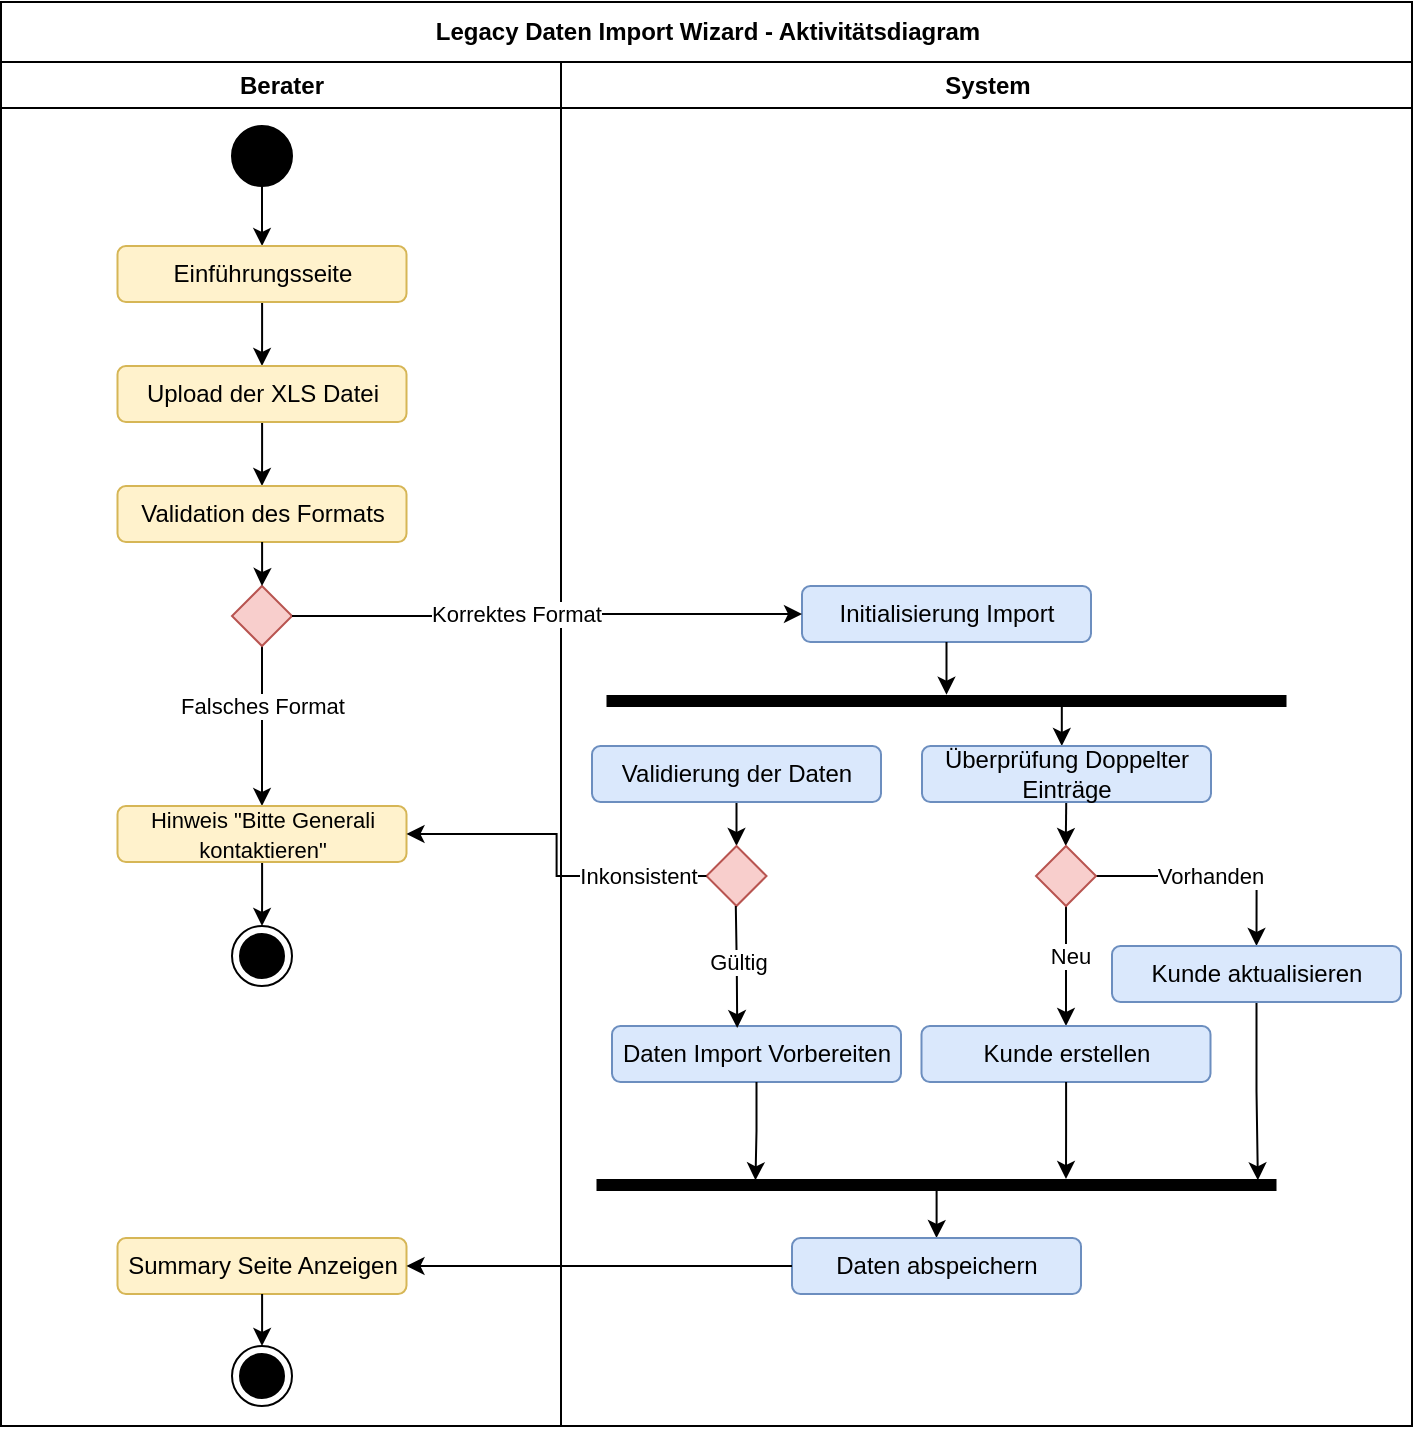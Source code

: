 <mxfile version="23.0.2" type="device">
  <diagram name="Page-1" id="e7e014a7-5840-1c2e-5031-d8a46d1fe8dd">
    <mxGraphModel dx="2462" dy="997" grid="1" gridSize="10" guides="1" tooltips="1" connect="1" arrows="1" fold="1" page="1" pageScale="1" pageWidth="1169" pageHeight="826" background="none" math="0" shadow="0">
      <root>
        <mxCell id="0" />
        <mxCell id="1" parent="0" />
        <mxCell id="2" value="Berater" style="swimlane;whiteSpace=wrap;startSize=23;" parent="1" vertex="1">
          <mxGeometry x="164.5" y="128" width="280" height="682" as="geometry" />
        </mxCell>
        <mxCell id="DXB3_wLsBvuVBU8yN2Xz-47" style="edgeStyle=orthogonalEdgeStyle;rounded=0;orthogonalLoop=1;jettySize=auto;html=1;" edge="1" parent="2" source="DXB3_wLsBvuVBU8yN2Xz-45" target="DXB3_wLsBvuVBU8yN2Xz-46">
          <mxGeometry relative="1" as="geometry" />
        </mxCell>
        <mxCell id="DXB3_wLsBvuVBU8yN2Xz-45" value="" style="ellipse;fillColor=strokeColor;html=1;" vertex="1" parent="2">
          <mxGeometry x="115.5" y="32" width="30" height="30" as="geometry" />
        </mxCell>
        <mxCell id="DXB3_wLsBvuVBU8yN2Xz-60" style="edgeStyle=orthogonalEdgeStyle;rounded=0;orthogonalLoop=1;jettySize=auto;html=1;entryX=0.5;entryY=0;entryDx=0;entryDy=0;" edge="1" parent="2" source="DXB3_wLsBvuVBU8yN2Xz-46" target="DXB3_wLsBvuVBU8yN2Xz-49">
          <mxGeometry relative="1" as="geometry" />
        </mxCell>
        <mxCell id="DXB3_wLsBvuVBU8yN2Xz-46" value="Einführungsseite" style="rounded=1;whiteSpace=wrap;html=1;fillColor=#fff2cc;strokeColor=#d6b656;" vertex="1" parent="2">
          <mxGeometry x="58.25" y="92" width="144.5" height="28" as="geometry" />
        </mxCell>
        <mxCell id="DXB3_wLsBvuVBU8yN2Xz-50" style="edgeStyle=orthogonalEdgeStyle;rounded=0;orthogonalLoop=1;jettySize=auto;html=1;entryX=0.5;entryY=0;entryDx=0;entryDy=0;" edge="1" parent="2" source="DXB3_wLsBvuVBU8yN2Xz-49" target="DXB3_wLsBvuVBU8yN2Xz-51">
          <mxGeometry relative="1" as="geometry">
            <mxPoint x="130.5" y="262" as="targetPoint" />
          </mxGeometry>
        </mxCell>
        <mxCell id="DXB3_wLsBvuVBU8yN2Xz-49" value="Upload der XLS Datei" style="rounded=1;whiteSpace=wrap;html=1;fillColor=#fff2cc;strokeColor=#d6b656;" vertex="1" parent="2">
          <mxGeometry x="58.25" y="152" width="144.5" height="28" as="geometry" />
        </mxCell>
        <mxCell id="DXB3_wLsBvuVBU8yN2Xz-51" value="Validation des Formats" style="rounded=1;whiteSpace=wrap;html=1;fillColor=#fff2cc;strokeColor=#d6b656;" vertex="1" parent="2">
          <mxGeometry x="58.25" y="212" width="144.5" height="28" as="geometry" />
        </mxCell>
        <mxCell id="DXB3_wLsBvuVBU8yN2Xz-55" style="edgeStyle=orthogonalEdgeStyle;rounded=0;orthogonalLoop=1;jettySize=auto;html=1;" edge="1" parent="2" source="DXB3_wLsBvuVBU8yN2Xz-53">
          <mxGeometry relative="1" as="geometry">
            <mxPoint x="130.5" y="372" as="targetPoint" />
          </mxGeometry>
        </mxCell>
        <mxCell id="DXB3_wLsBvuVBU8yN2Xz-56" value="Falsches Format" style="edgeLabel;html=1;align=center;verticalAlign=middle;resizable=0;points=[];" vertex="1" connectable="0" parent="DXB3_wLsBvuVBU8yN2Xz-55">
          <mxGeometry x="-0.265" relative="1" as="geometry">
            <mxPoint as="offset" />
          </mxGeometry>
        </mxCell>
        <mxCell id="DXB3_wLsBvuVBU8yN2Xz-53" value="" style="rhombus;fillColor=#f8cecc;strokeColor=#b85450;" vertex="1" parent="2">
          <mxGeometry x="115.5" y="262" width="30" height="30" as="geometry" />
        </mxCell>
        <mxCell id="DXB3_wLsBvuVBU8yN2Xz-54" style="edgeStyle=orthogonalEdgeStyle;rounded=0;orthogonalLoop=1;jettySize=auto;html=1;" edge="1" parent="2" source="DXB3_wLsBvuVBU8yN2Xz-51">
          <mxGeometry relative="1" as="geometry">
            <mxPoint x="130.5" y="262" as="targetPoint" />
          </mxGeometry>
        </mxCell>
        <mxCell id="DXB3_wLsBvuVBU8yN2Xz-57" value="" style="ellipse;html=1;shape=endState;fillColor=strokeColor;" vertex="1" parent="2">
          <mxGeometry x="115.5" y="432" width="30" height="30" as="geometry" />
        </mxCell>
        <mxCell id="DXB3_wLsBvuVBU8yN2Xz-59" style="edgeStyle=orthogonalEdgeStyle;rounded=0;orthogonalLoop=1;jettySize=auto;html=1;entryX=0.5;entryY=0;entryDx=0;entryDy=0;" edge="1" parent="2" source="DXB3_wLsBvuVBU8yN2Xz-58" target="DXB3_wLsBvuVBU8yN2Xz-57">
          <mxGeometry relative="1" as="geometry" />
        </mxCell>
        <mxCell id="DXB3_wLsBvuVBU8yN2Xz-58" value="&lt;font style=&quot;font-size: 11px;&quot;&gt;Hinweis &quot;Bitte Generali kontaktieren&quot;&lt;/font&gt;" style="rounded=1;whiteSpace=wrap;html=1;fillColor=#fff2cc;strokeColor=#d6b656;" vertex="1" parent="2">
          <mxGeometry x="58.25" y="372" width="144.5" height="28" as="geometry" />
        </mxCell>
        <mxCell id="DXB3_wLsBvuVBU8yN2Xz-125" value="" style="ellipse;html=1;shape=endState;fillColor=strokeColor;" vertex="1" parent="2">
          <mxGeometry x="115.5" y="642" width="30" height="30" as="geometry" />
        </mxCell>
        <mxCell id="3" value="System" style="swimlane;whiteSpace=wrap;startSize=23;" parent="1" vertex="1">
          <mxGeometry x="444.5" y="128" width="425.5" height="682" as="geometry" />
        </mxCell>
        <mxCell id="DXB3_wLsBvuVBU8yN2Xz-64" value="Initialisierung Import" style="rounded=1;whiteSpace=wrap;html=1;fillColor=#dae8fc;strokeColor=#6c8ebf;" vertex="1" parent="3">
          <mxGeometry x="120.5" y="262" width="144.5" height="28" as="geometry" />
        </mxCell>
        <mxCell id="DXB3_wLsBvuVBU8yN2Xz-69" style="edgeStyle=orthogonalEdgeStyle;rounded=0;orthogonalLoop=1;jettySize=auto;html=1;entryX=0.484;entryY=0;entryDx=0;entryDy=0;entryPerimeter=0;" edge="1" parent="3" target="DXB3_wLsBvuVBU8yN2Xz-68">
          <mxGeometry relative="1" as="geometry">
            <mxPoint x="250.405" y="322" as="sourcePoint" />
            <Array as="points">
              <mxPoint x="250" y="342" />
            </Array>
          </mxGeometry>
        </mxCell>
        <mxCell id="DXB3_wLsBvuVBU8yN2Xz-65" value="" style="html=1;points=[];perimeter=orthogonalPerimeter;fillColor=strokeColor;rotation=90;" vertex="1" parent="3">
          <mxGeometry x="190.25" y="150" width="5" height="339" as="geometry" />
        </mxCell>
        <mxCell id="DXB3_wLsBvuVBU8yN2Xz-67" style="edgeStyle=orthogonalEdgeStyle;rounded=0;orthogonalLoop=1;jettySize=auto;html=1;entryX=-0.126;entryY=0.5;entryDx=0;entryDy=0;entryPerimeter=0;" edge="1" parent="3" source="DXB3_wLsBvuVBU8yN2Xz-64" target="DXB3_wLsBvuVBU8yN2Xz-65">
          <mxGeometry relative="1" as="geometry" />
        </mxCell>
        <mxCell id="DXB3_wLsBvuVBU8yN2Xz-106" style="edgeStyle=orthogonalEdgeStyle;rounded=0;orthogonalLoop=1;jettySize=auto;html=1;entryX=0.5;entryY=0;entryDx=0;entryDy=0;" edge="1" parent="3">
          <mxGeometry relative="1" as="geometry">
            <mxPoint x="252.621" y="370" as="sourcePoint" />
            <mxPoint x="252.37" y="392" as="targetPoint" />
          </mxGeometry>
        </mxCell>
        <mxCell id="DXB3_wLsBvuVBU8yN2Xz-68" value="Überprüfung Doppelter Einträge" style="rounded=1;whiteSpace=wrap;html=1;fillColor=#dae8fc;strokeColor=#6c8ebf;" vertex="1" parent="3">
          <mxGeometry x="180.5" y="342" width="144.5" height="28" as="geometry" />
        </mxCell>
        <mxCell id="DXB3_wLsBvuVBU8yN2Xz-120" style="edgeStyle=orthogonalEdgeStyle;rounded=0;orthogonalLoop=1;jettySize=auto;html=1;entryX=0.5;entryY=0;entryDx=0;entryDy=0;" edge="1" parent="3" source="DXB3_wLsBvuVBU8yN2Xz-70" target="DXB3_wLsBvuVBU8yN2Xz-117">
          <mxGeometry relative="1" as="geometry" />
        </mxCell>
        <mxCell id="DXB3_wLsBvuVBU8yN2Xz-70" value="" style="html=1;points=[];perimeter=orthogonalPerimeter;fillColor=strokeColor;rotation=90;" vertex="1" parent="3">
          <mxGeometry x="185.25" y="392" width="5" height="339" as="geometry" />
        </mxCell>
        <mxCell id="DXB3_wLsBvuVBU8yN2Xz-73" style="edgeStyle=orthogonalEdgeStyle;rounded=0;orthogonalLoop=1;jettySize=auto;html=1;entryX=0.5;entryY=0;entryDx=0;entryDy=0;" edge="1" parent="3" source="DXB3_wLsBvuVBU8yN2Xz-71" target="DXB3_wLsBvuVBU8yN2Xz-96">
          <mxGeometry relative="1" as="geometry">
            <mxPoint x="340.5" y="417" as="targetPoint" />
          </mxGeometry>
        </mxCell>
        <mxCell id="DXB3_wLsBvuVBU8yN2Xz-75" value="Text" style="edgeLabel;html=1;align=center;verticalAlign=middle;resizable=0;points=[];" vertex="1" connectable="0" parent="DXB3_wLsBvuVBU8yN2Xz-73">
          <mxGeometry x="0.007" y="-2" relative="1" as="geometry">
            <mxPoint as="offset" />
          </mxGeometry>
        </mxCell>
        <mxCell id="DXB3_wLsBvuVBU8yN2Xz-77" value="Vorhanden" style="edgeLabel;html=1;align=center;verticalAlign=middle;resizable=0;points=[];" vertex="1" connectable="0" parent="DXB3_wLsBvuVBU8yN2Xz-73">
          <mxGeometry x="-0.021" relative="1" as="geometry">
            <mxPoint as="offset" />
          </mxGeometry>
        </mxCell>
        <mxCell id="DXB3_wLsBvuVBU8yN2Xz-78" style="edgeStyle=orthogonalEdgeStyle;rounded=0;orthogonalLoop=1;jettySize=auto;html=1;entryX=0.5;entryY=0;entryDx=0;entryDy=0;" edge="1" parent="3" source="DXB3_wLsBvuVBU8yN2Xz-71" target="DXB3_wLsBvuVBU8yN2Xz-80">
          <mxGeometry relative="1" as="geometry">
            <mxPoint x="252.5" y="482" as="targetPoint" />
          </mxGeometry>
        </mxCell>
        <mxCell id="DXB3_wLsBvuVBU8yN2Xz-79" value="Neu" style="edgeLabel;html=1;align=center;verticalAlign=middle;resizable=0;points=[];" vertex="1" connectable="0" parent="DXB3_wLsBvuVBU8yN2Xz-78">
          <mxGeometry x="-0.182" y="2" relative="1" as="geometry">
            <mxPoint as="offset" />
          </mxGeometry>
        </mxCell>
        <mxCell id="DXB3_wLsBvuVBU8yN2Xz-71" value="" style="rhombus;fillColor=#f8cecc;strokeColor=#b85450;" vertex="1" parent="3">
          <mxGeometry x="237.5" y="392" width="30" height="30" as="geometry" />
        </mxCell>
        <mxCell id="DXB3_wLsBvuVBU8yN2Xz-80" value="Kunde erstellen" style="rounded=1;whiteSpace=wrap;html=1;fillColor=#dae8fc;strokeColor=#6c8ebf;" vertex="1" parent="3">
          <mxGeometry x="180.25" y="482" width="144.5" height="28" as="geometry" />
        </mxCell>
        <mxCell id="DXB3_wLsBvuVBU8yN2Xz-99" style="edgeStyle=orthogonalEdgeStyle;rounded=0;orthogonalLoop=1;jettySize=auto;html=1;entryX=0.029;entryY=0.026;entryDx=0;entryDy=0;entryPerimeter=0;" edge="1" parent="3" source="DXB3_wLsBvuVBU8yN2Xz-96" target="DXB3_wLsBvuVBU8yN2Xz-70">
          <mxGeometry relative="1" as="geometry">
            <mxPoint x="347.75" y="552" as="targetPoint" />
          </mxGeometry>
        </mxCell>
        <mxCell id="DXB3_wLsBvuVBU8yN2Xz-96" value="Kunde aktualisieren" style="rounded=1;whiteSpace=wrap;html=1;fillColor=#dae8fc;strokeColor=#6c8ebf;" vertex="1" parent="3">
          <mxGeometry x="275.5" y="442" width="144.5" height="28" as="geometry" />
        </mxCell>
        <mxCell id="DXB3_wLsBvuVBU8yN2Xz-101" style="edgeStyle=orthogonalEdgeStyle;rounded=0;orthogonalLoop=1;jettySize=auto;html=1;entryX=0.5;entryY=0;entryDx=0;entryDy=0;" edge="1" parent="3" source="DXB3_wLsBvuVBU8yN2Xz-97" target="DXB3_wLsBvuVBU8yN2Xz-100">
          <mxGeometry relative="1" as="geometry" />
        </mxCell>
        <mxCell id="DXB3_wLsBvuVBU8yN2Xz-97" value="Validierung der Daten" style="rounded=1;whiteSpace=wrap;html=1;fillColor=#dae8fc;strokeColor=#6c8ebf;" vertex="1" parent="3">
          <mxGeometry x="15.5" y="342" width="144.5" height="28" as="geometry" />
        </mxCell>
        <mxCell id="DXB3_wLsBvuVBU8yN2Xz-100" value="" style="rhombus;fillColor=#f8cecc;strokeColor=#b85450;" vertex="1" parent="3">
          <mxGeometry x="72.75" y="392" width="30" height="30" as="geometry" />
        </mxCell>
        <mxCell id="DXB3_wLsBvuVBU8yN2Xz-111" value="Daten Import Vorbereiten" style="rounded=1;whiteSpace=wrap;html=1;fillColor=#dae8fc;strokeColor=#6c8ebf;" vertex="1" parent="3">
          <mxGeometry x="25.5" y="482" width="144.5" height="28" as="geometry" />
        </mxCell>
        <mxCell id="DXB3_wLsBvuVBU8yN2Xz-112" style="edgeStyle=orthogonalEdgeStyle;rounded=0;orthogonalLoop=1;jettySize=auto;html=1;entryX=0.436;entryY=0.036;entryDx=0;entryDy=0;entryPerimeter=0;" edge="1" parent="3">
          <mxGeometry relative="1" as="geometry">
            <mxPoint x="87.402" y="421.998" as="sourcePoint" />
            <mxPoint x="88.102" y="483.058" as="targetPoint" />
          </mxGeometry>
        </mxCell>
        <mxCell id="DXB3_wLsBvuVBU8yN2Xz-113" value="Gültig" style="edgeLabel;html=1;align=center;verticalAlign=middle;resizable=0;points=[];" vertex="1" connectable="0" parent="DXB3_wLsBvuVBU8yN2Xz-112">
          <mxGeometry x="-0.003" y="2" relative="1" as="geometry">
            <mxPoint y="-1" as="offset" />
          </mxGeometry>
        </mxCell>
        <mxCell id="DXB3_wLsBvuVBU8yN2Xz-114" style="edgeStyle=orthogonalEdgeStyle;rounded=0;orthogonalLoop=1;jettySize=auto;html=1;entryX=0.029;entryY=0.767;entryDx=0;entryDy=0;entryPerimeter=0;" edge="1" parent="3" source="DXB3_wLsBvuVBU8yN2Xz-111" target="DXB3_wLsBvuVBU8yN2Xz-70">
          <mxGeometry relative="1" as="geometry" />
        </mxCell>
        <mxCell id="DXB3_wLsBvuVBU8yN2Xz-116" style="edgeStyle=orthogonalEdgeStyle;rounded=0;orthogonalLoop=1;jettySize=auto;html=1;entryX=-0.099;entryY=0.309;entryDx=0;entryDy=0;entryPerimeter=0;" edge="1" parent="3" source="DXB3_wLsBvuVBU8yN2Xz-80" target="DXB3_wLsBvuVBU8yN2Xz-70">
          <mxGeometry relative="1" as="geometry" />
        </mxCell>
        <mxCell id="DXB3_wLsBvuVBU8yN2Xz-121" value="Summary Seite Anzeigen" style="rounded=1;whiteSpace=wrap;html=1;fillColor=#fff2cc;strokeColor=#d6b656;" vertex="1" parent="3">
          <mxGeometry x="-221.75" y="588" width="144.5" height="28" as="geometry" />
        </mxCell>
        <mxCell id="DXB3_wLsBvuVBU8yN2Xz-117" value="Daten abspeichern" style="rounded=1;whiteSpace=wrap;html=1;fillColor=#dae8fc;strokeColor=#6c8ebf;" vertex="1" parent="3">
          <mxGeometry x="115.5" y="588" width="144.5" height="28" as="geometry" />
        </mxCell>
        <mxCell id="DXB3_wLsBvuVBU8yN2Xz-122" style="edgeStyle=orthogonalEdgeStyle;rounded=0;orthogonalLoop=1;jettySize=auto;html=1;" edge="1" parent="3" source="DXB3_wLsBvuVBU8yN2Xz-117" target="DXB3_wLsBvuVBU8yN2Xz-121">
          <mxGeometry relative="1" as="geometry" />
        </mxCell>
        <mxCell id="DXB3_wLsBvuVBU8yN2Xz-63" value="&lt;b&gt;Legacy Daten Import Wizard - Aktivitätsdiagram&lt;/b&gt;" style="rounded=0;whiteSpace=wrap;html=1;" vertex="1" parent="1">
          <mxGeometry x="164.5" y="98" width="705.5" height="30" as="geometry" />
        </mxCell>
        <mxCell id="DXB3_wLsBvuVBU8yN2Xz-61" style="edgeStyle=orthogonalEdgeStyle;rounded=0;orthogonalLoop=1;jettySize=auto;html=1;" edge="1" parent="1" source="DXB3_wLsBvuVBU8yN2Xz-53" target="DXB3_wLsBvuVBU8yN2Xz-64">
          <mxGeometry relative="1" as="geometry">
            <mxPoint x="470" y="405" as="targetPoint" />
          </mxGeometry>
        </mxCell>
        <mxCell id="DXB3_wLsBvuVBU8yN2Xz-62" value="Korrektes Format" style="edgeLabel;html=1;align=center;verticalAlign=middle;resizable=0;points=[];" vertex="1" connectable="0" parent="DXB3_wLsBvuVBU8yN2Xz-61">
          <mxGeometry x="-0.128" y="1" relative="1" as="geometry">
            <mxPoint as="offset" />
          </mxGeometry>
        </mxCell>
        <mxCell id="DXB3_wLsBvuVBU8yN2Xz-102" style="edgeStyle=orthogonalEdgeStyle;rounded=0;orthogonalLoop=1;jettySize=auto;html=1;entryX=1;entryY=0.5;entryDx=0;entryDy=0;" edge="1" parent="1" source="DXB3_wLsBvuVBU8yN2Xz-100" target="DXB3_wLsBvuVBU8yN2Xz-58">
          <mxGeometry relative="1" as="geometry">
            <mxPoint x="600" y="555" as="targetPoint" />
          </mxGeometry>
        </mxCell>
        <mxCell id="DXB3_wLsBvuVBU8yN2Xz-107" value="Inkonsistent" style="edgeLabel;html=1;align=center;verticalAlign=middle;resizable=0;points=[];" vertex="1" connectable="0" parent="DXB3_wLsBvuVBU8yN2Xz-102">
          <mxGeometry x="-0.592" relative="1" as="geometry">
            <mxPoint as="offset" />
          </mxGeometry>
        </mxCell>
        <mxCell id="DXB3_wLsBvuVBU8yN2Xz-127" style="edgeStyle=orthogonalEdgeStyle;rounded=0;orthogonalLoop=1;jettySize=auto;html=1;entryX=0.5;entryY=0;entryDx=0;entryDy=0;" edge="1" parent="1" source="DXB3_wLsBvuVBU8yN2Xz-121" target="DXB3_wLsBvuVBU8yN2Xz-125">
          <mxGeometry relative="1" as="geometry" />
        </mxCell>
      </root>
    </mxGraphModel>
  </diagram>
</mxfile>
